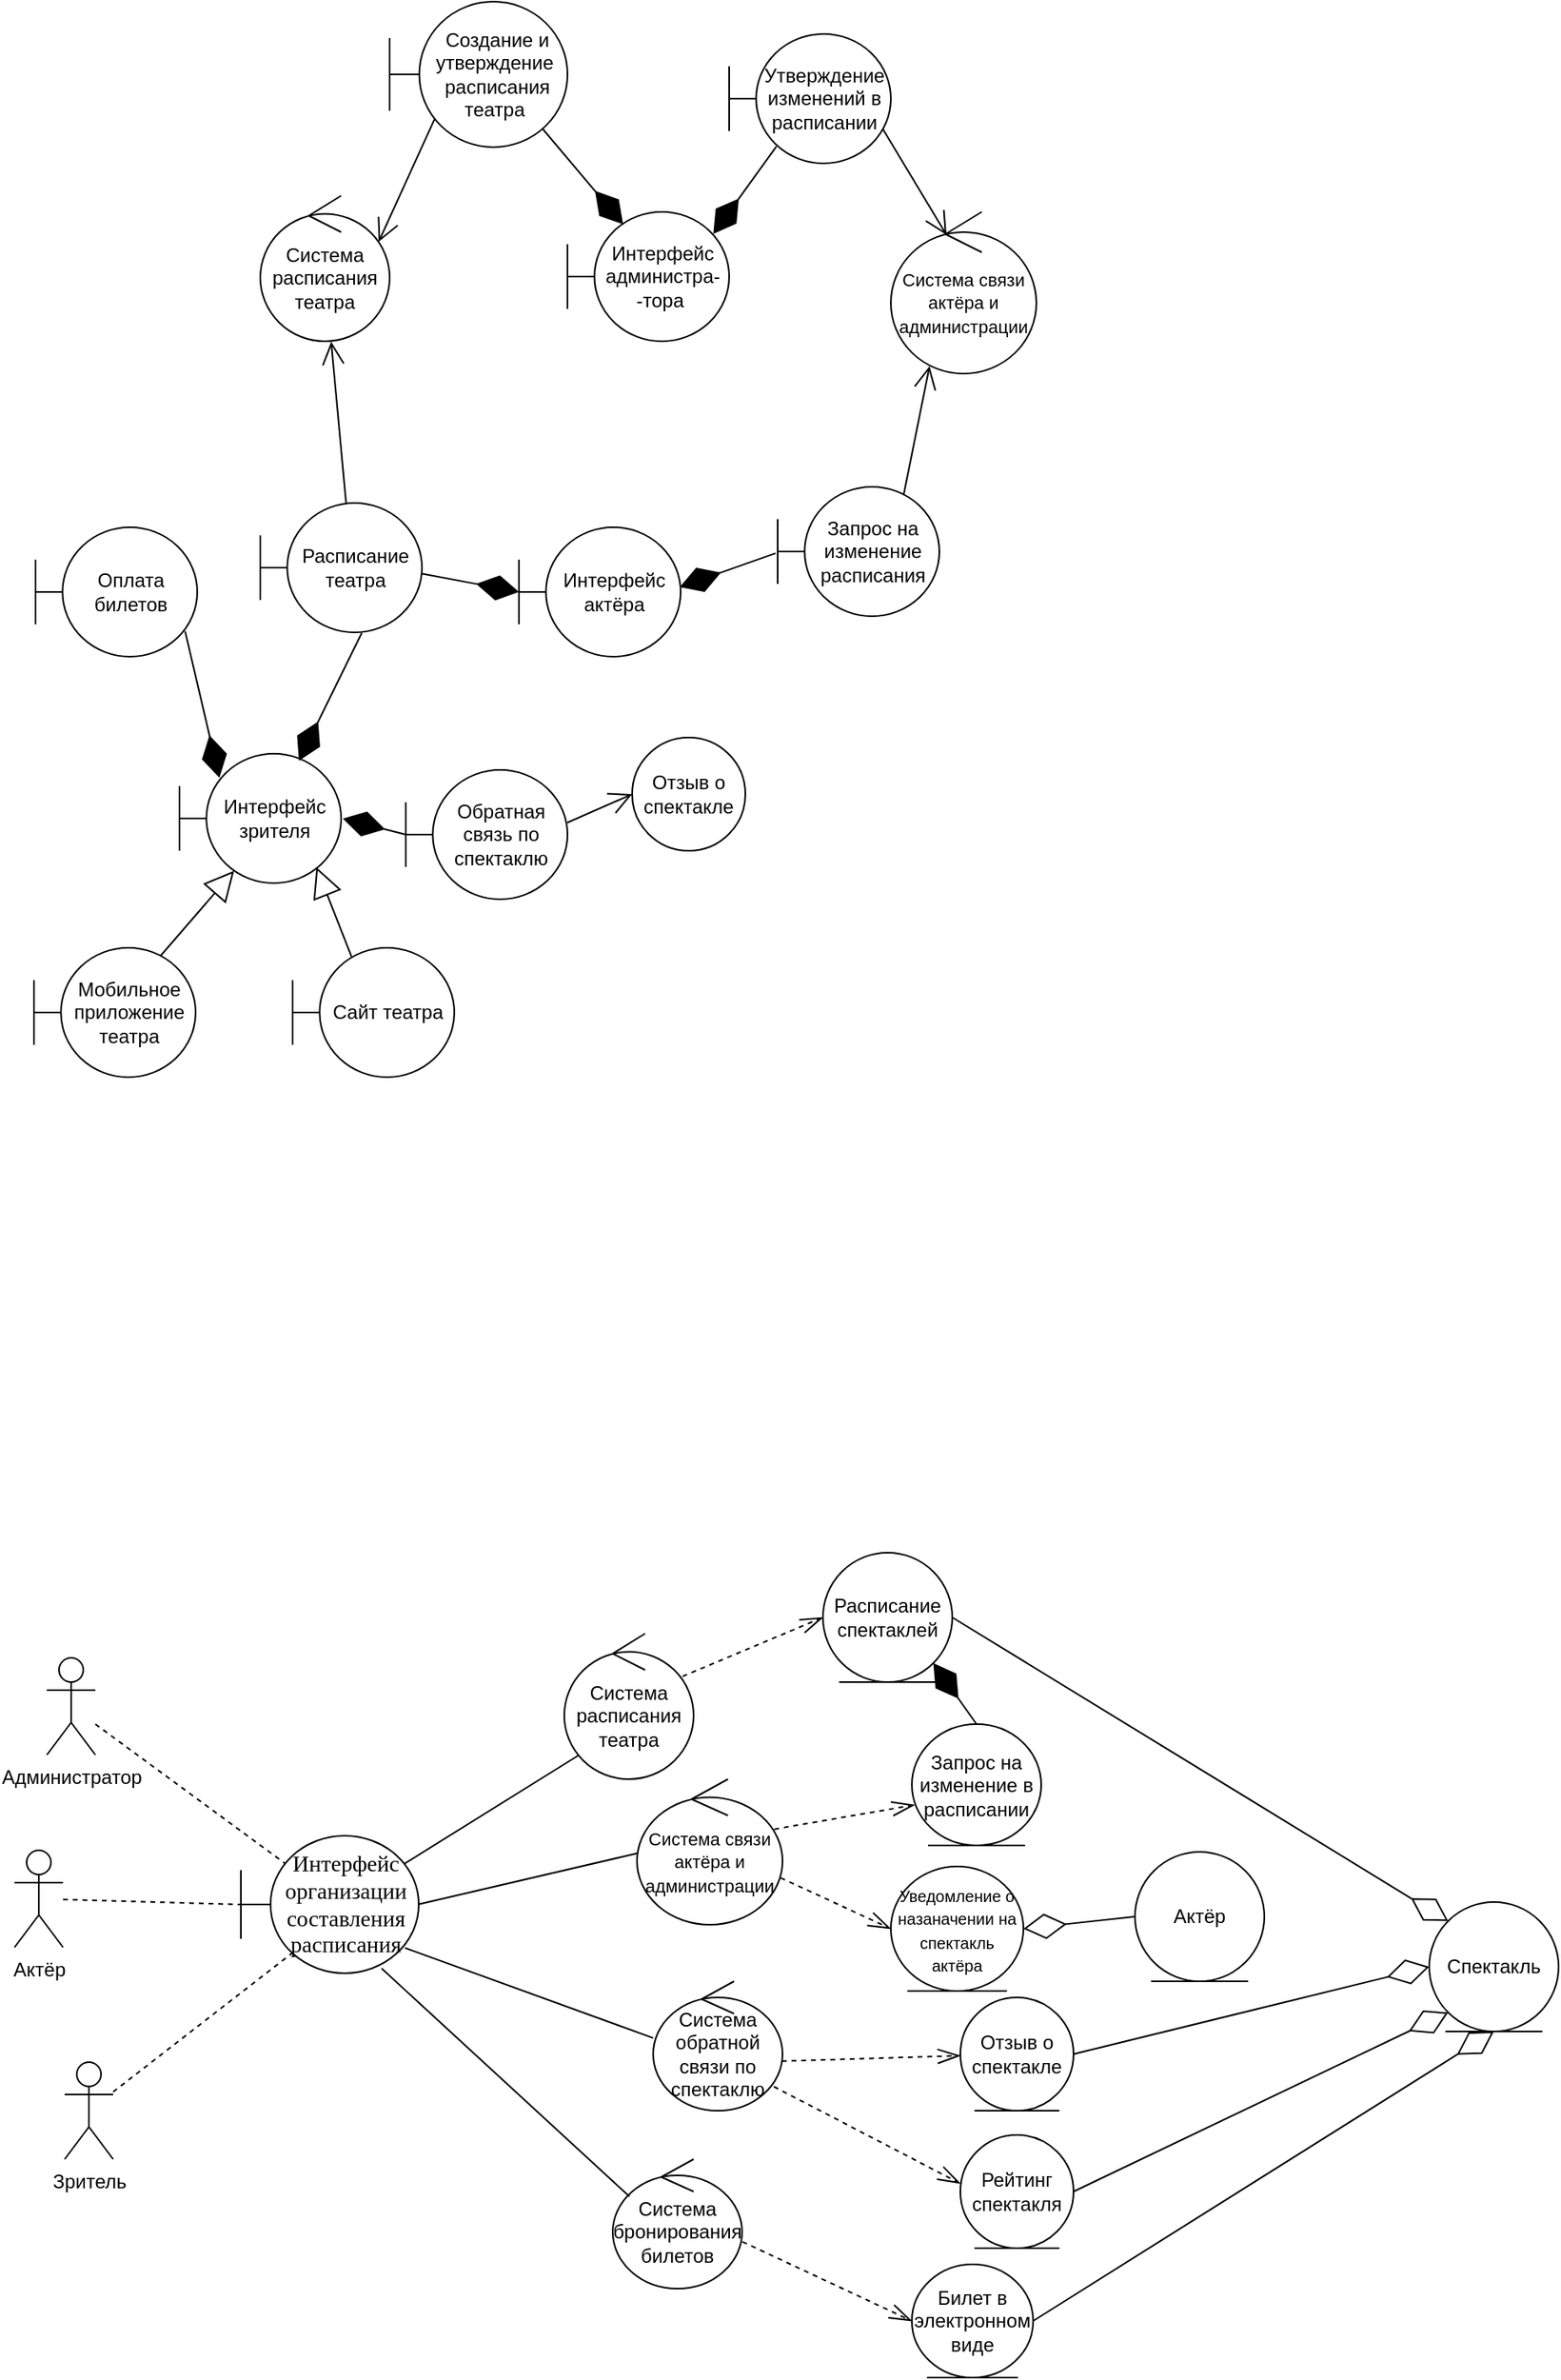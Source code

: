 <mxfile version="26.0.16">
  <diagram name="Страница — 1" id="Lae9r_kNuf718TAuMmvB">
    <mxGraphModel dx="1149" dy="789" grid="0" gridSize="10" guides="1" tooltips="1" connect="1" arrows="1" fold="1" page="1" pageScale="1" pageWidth="827" pageHeight="1169" math="0" shadow="0">
      <root>
        <mxCell id="0" />
        <mxCell id="1" parent="0" />
        <mxCell id="AYlUP3hrQS5FX7PXldH9-11" value="Интерфейс зрителя" style="shape=umlBoundary;whiteSpace=wrap;html=1;" parent="1" vertex="1">
          <mxGeometry x="140" y="690" width="100" height="80" as="geometry" />
        </mxCell>
        <mxCell id="AYlUP3hrQS5FX7PXldH9-12" value="Интерфейс админис&lt;span style=&quot;background-color: transparent; color: light-dark(rgb(0, 0, 0), rgb(255, 255, 255));&quot;&gt;тра-&lt;/span&gt;&lt;div&gt;&lt;span style=&quot;background-color: transparent; color: light-dark(rgb(0, 0, 0), rgb(255, 255, 255));&quot;&gt;-тора&amp;nbsp;&lt;/span&gt;&lt;/div&gt;" style="shape=umlBoundary;whiteSpace=wrap;html=1;" parent="1" vertex="1">
          <mxGeometry x="380" y="355" width="100" height="80" as="geometry" />
        </mxCell>
        <mxCell id="AYlUP3hrQS5FX7PXldH9-24" value="Мобильное приложение&lt;div&gt;театра&lt;/div&gt;" style="shape=umlBoundary;whiteSpace=wrap;html=1;" parent="1" vertex="1">
          <mxGeometry x="50" y="810" width="100" height="80" as="geometry" />
        </mxCell>
        <mxCell id="AYlUP3hrQS5FX7PXldH9-25" value="Сайт театра" style="shape=umlBoundary;whiteSpace=wrap;html=1;" parent="1" vertex="1">
          <mxGeometry x="210" y="810" width="100" height="80" as="geometry" />
        </mxCell>
        <mxCell id="AYlUP3hrQS5FX7PXldH9-26" value="" style="endArrow=block;endSize=16;endFill=0;html=1;rounded=0;exitX=0.784;exitY=0.061;exitDx=0;exitDy=0;exitPerimeter=0;entryX=0.338;entryY=0.905;entryDx=0;entryDy=0;entryPerimeter=0;" parent="1" source="AYlUP3hrQS5FX7PXldH9-24" target="AYlUP3hrQS5FX7PXldH9-11" edge="1">
          <mxGeometry width="160" relative="1" as="geometry">
            <mxPoint x="110" y="670" as="sourcePoint" />
            <mxPoint x="270" y="670" as="targetPoint" />
          </mxGeometry>
        </mxCell>
        <mxCell id="AYlUP3hrQS5FX7PXldH9-27" value="" style="endArrow=block;endSize=16;endFill=0;html=1;rounded=0;exitX=0.364;exitY=0.068;exitDx=0;exitDy=0;exitPerimeter=0;entryX=0.847;entryY=0.878;entryDx=0;entryDy=0;entryPerimeter=0;" parent="1" source="AYlUP3hrQS5FX7PXldH9-25" target="AYlUP3hrQS5FX7PXldH9-11" edge="1">
          <mxGeometry width="160" relative="1" as="geometry">
            <mxPoint x="148" y="835" as="sourcePoint" />
            <mxPoint x="185" y="771" as="targetPoint" />
          </mxGeometry>
        </mxCell>
        <mxCell id="AYlUP3hrQS5FX7PXldH9-28" value="Обратная связь по спектаклю" style="shape=umlBoundary;whiteSpace=wrap;html=1;" parent="1" vertex="1">
          <mxGeometry x="280" y="700" width="100" height="80" as="geometry" />
        </mxCell>
        <mxCell id="AYlUP3hrQS5FX7PXldH9-29" value="Отзыв о спектакле" style="ellipse;whiteSpace=wrap;html=1;" parent="1" vertex="1">
          <mxGeometry x="420" y="680" width="70" height="70" as="geometry" />
        </mxCell>
        <mxCell id="AYlUP3hrQS5FX7PXldH9-31" value="" style="endArrow=diamondThin;endFill=1;endSize=24;html=1;rounded=0;exitX=0;exitY=0.5;exitDx=0;exitDy=0;exitPerimeter=0;entryX=1.011;entryY=0.502;entryDx=0;entryDy=0;entryPerimeter=0;" parent="1" source="AYlUP3hrQS5FX7PXldH9-28" target="AYlUP3hrQS5FX7PXldH9-11" edge="1">
          <mxGeometry width="160" relative="1" as="geometry">
            <mxPoint x="213" y="605" as="sourcePoint" />
            <mxPoint x="240" y="720" as="targetPoint" />
          </mxGeometry>
        </mxCell>
        <mxCell id="AYlUP3hrQS5FX7PXldH9-32" value="" style="endArrow=open;endFill=1;endSize=12;html=1;rounded=0;entryX=0;entryY=0.5;entryDx=0;entryDy=0;exitX=0.999;exitY=0.408;exitDx=0;exitDy=0;exitPerimeter=0;" parent="1" source="AYlUP3hrQS5FX7PXldH9-28" target="AYlUP3hrQS5FX7PXldH9-29" edge="1">
          <mxGeometry width="160" relative="1" as="geometry">
            <mxPoint x="40" y="570" as="sourcePoint" />
            <mxPoint x="200" y="570" as="targetPoint" />
          </mxGeometry>
        </mxCell>
        <mxCell id="AYlUP3hrQS5FX7PXldH9-34" value="Расписание театра" style="shape=umlBoundary;whiteSpace=wrap;html=1;" parent="1" vertex="1">
          <mxGeometry x="190" y="535" width="100" height="80" as="geometry" />
        </mxCell>
        <mxCell id="AYlUP3hrQS5FX7PXldH9-35" value="" style="endArrow=diamondThin;endFill=1;endSize=24;html=1;rounded=0;exitX=0.628;exitY=1.003;exitDx=0;exitDy=0;exitPerimeter=0;entryX=0.739;entryY=0.054;entryDx=0;entryDy=0;entryPerimeter=0;" parent="1" source="AYlUP3hrQS5FX7PXldH9-34" target="AYlUP3hrQS5FX7PXldH9-11" edge="1">
          <mxGeometry width="160" relative="1" as="geometry">
            <mxPoint x="474" y="716" as="sourcePoint" />
            <mxPoint x="188" y="690" as="targetPoint" />
          </mxGeometry>
        </mxCell>
        <mxCell id="AYlUP3hrQS5FX7PXldH9-36" value="Система расписания театра" style="ellipse;shape=umlControl;whiteSpace=wrap;html=1;" parent="1" vertex="1">
          <mxGeometry x="190" y="345" width="80" height="90" as="geometry" />
        </mxCell>
        <mxCell id="AYlUP3hrQS5FX7PXldH9-37" value="" style="endArrow=open;endFill=1;endSize=12;html=1;rounded=0;entryX=0.548;entryY=1.003;entryDx=0;entryDy=0;entryPerimeter=0;exitX=0.531;exitY=0.006;exitDx=0;exitDy=0;exitPerimeter=0;" parent="1" source="AYlUP3hrQS5FX7PXldH9-34" target="AYlUP3hrQS5FX7PXldH9-36" edge="1">
          <mxGeometry width="160" relative="1" as="geometry">
            <mxPoint x="223" y="525" as="sourcePoint" />
            <mxPoint x="260" y="395" as="targetPoint" />
          </mxGeometry>
        </mxCell>
        <mxCell id="AYlUP3hrQS5FX7PXldH9-41" value="&amp;nbsp;Создание и утверждение&lt;div&gt;&lt;span style=&quot;background-color: transparent; color: light-dark(rgb(0, 0, 0), rgb(255, 255, 255));&quot;&gt;&amp;nbsp;расписания театра&lt;/span&gt;&lt;/div&gt;" style="shape=umlBoundary;whiteSpace=wrap;html=1;" parent="1" vertex="1">
          <mxGeometry x="270" y="225" width="110" height="90" as="geometry" />
        </mxCell>
        <mxCell id="AYlUP3hrQS5FX7PXldH9-42" value="" style="endArrow=diamondThin;endFill=1;endSize=24;html=1;rounded=0;exitX=0.861;exitY=0.875;exitDx=0;exitDy=0;exitPerimeter=0;entryX=0.344;entryY=0.096;entryDx=0;entryDy=0;entryPerimeter=0;" parent="1" source="AYlUP3hrQS5FX7PXldH9-41" target="AYlUP3hrQS5FX7PXldH9-12" edge="1">
          <mxGeometry width="160" relative="1" as="geometry">
            <mxPoint x="270" y="575" as="sourcePoint" />
            <mxPoint x="364" y="405" as="targetPoint" />
          </mxGeometry>
        </mxCell>
        <mxCell id="AYlUP3hrQS5FX7PXldH9-43" value="" style="endArrow=open;endFill=1;endSize=12;html=1;rounded=0;entryX=0.915;entryY=0.317;entryDx=0;entryDy=0;entryPerimeter=0;exitX=0.252;exitY=0.809;exitDx=0;exitDy=0;exitPerimeter=0;" parent="1" source="AYlUP3hrQS5FX7PXldH9-41" target="AYlUP3hrQS5FX7PXldH9-36" edge="1">
          <mxGeometry width="160" relative="1" as="geometry">
            <mxPoint x="320" y="665" as="sourcePoint" />
            <mxPoint x="480" y="665" as="targetPoint" />
          </mxGeometry>
        </mxCell>
        <mxCell id="AYlUP3hrQS5FX7PXldH9-45" value="Интерфейс актёра" style="shape=umlBoundary;whiteSpace=wrap;html=1;" parent="1" vertex="1">
          <mxGeometry x="350" y="550" width="100" height="80" as="geometry" />
        </mxCell>
        <mxCell id="AYlUP3hrQS5FX7PXldH9-46" value="Утверждение изменений в расписании" style="shape=umlBoundary;whiteSpace=wrap;html=1;" parent="1" vertex="1">
          <mxGeometry x="480" y="245" width="100" height="80" as="geometry" />
        </mxCell>
        <mxCell id="AYlUP3hrQS5FX7PXldH9-47" value="&lt;font style=&quot;font-size: 11px;&quot;&gt;Система связи актёра и администрации&lt;/font&gt;" style="ellipse;shape=umlControl;whiteSpace=wrap;html=1;" parent="1" vertex="1">
          <mxGeometry x="580" y="355" width="90" height="100" as="geometry" />
        </mxCell>
        <mxCell id="AYlUP3hrQS5FX7PXldH9-48" value="" style="endArrow=diamondThin;endFill=1;endSize=24;html=1;rounded=0;exitX=0.292;exitY=0.87;exitDx=0;exitDy=0;exitPerimeter=0;entryX=0.902;entryY=0.17;entryDx=0;entryDy=0;entryPerimeter=0;" parent="1" source="AYlUP3hrQS5FX7PXldH9-46" target="AYlUP3hrQS5FX7PXldH9-12" edge="1">
          <mxGeometry width="160" relative="1" as="geometry">
            <mxPoint x="366" y="325" as="sourcePoint" />
            <mxPoint x="397" y="426" as="targetPoint" />
          </mxGeometry>
        </mxCell>
        <mxCell id="AYlUP3hrQS5FX7PXldH9-49" value="" style="endArrow=open;endFill=1;endSize=12;html=1;rounded=0;entryX=0.383;entryY=0.143;entryDx=0;entryDy=0;entryPerimeter=0;exitX=0.952;exitY=0.737;exitDx=0;exitDy=0;exitPerimeter=0;" parent="1" source="AYlUP3hrQS5FX7PXldH9-46" target="AYlUP3hrQS5FX7PXldH9-47" edge="1">
          <mxGeometry width="160" relative="1" as="geometry">
            <mxPoint x="500" y="375" as="sourcePoint" />
            <mxPoint x="510" y="445" as="targetPoint" />
          </mxGeometry>
        </mxCell>
        <mxCell id="AYlUP3hrQS5FX7PXldH9-51" value="Запрос на изменение расписания" style="shape=umlBoundary;whiteSpace=wrap;html=1;" parent="1" vertex="1">
          <mxGeometry x="510" y="525" width="100" height="80" as="geometry" />
        </mxCell>
        <mxCell id="AYlUP3hrQS5FX7PXldH9-52" value="" style="endArrow=diamondThin;endFill=1;endSize=24;html=1;rounded=0;exitX=-0.013;exitY=0.513;exitDx=0;exitDy=0;exitPerimeter=0;entryX=0.995;entryY=0.462;entryDx=0;entryDy=0;entryPerimeter=0;" parent="1" source="AYlUP3hrQS5FX7PXldH9-51" target="AYlUP3hrQS5FX7PXldH9-45" edge="1">
          <mxGeometry width="160" relative="1" as="geometry">
            <mxPoint x="469" y="555" as="sourcePoint" />
            <mxPoint x="399" y="655" as="targetPoint" />
          </mxGeometry>
        </mxCell>
        <mxCell id="AYlUP3hrQS5FX7PXldH9-53" value="" style="endArrow=diamondThin;endFill=1;endSize=24;html=1;rounded=0;exitX=0.996;exitY=0.545;exitDx=0;exitDy=0;exitPerimeter=0;entryX=0;entryY=0.5;entryDx=0;entryDy=0;entryPerimeter=0;" parent="1" source="AYlUP3hrQS5FX7PXldH9-34" target="AYlUP3hrQS5FX7PXldH9-45" edge="1">
          <mxGeometry width="160" relative="1" as="geometry">
            <mxPoint x="509" y="544" as="sourcePoint" />
            <mxPoint x="458" y="599" as="targetPoint" />
          </mxGeometry>
        </mxCell>
        <mxCell id="AYlUP3hrQS5FX7PXldH9-54" value="" style="endArrow=open;endFill=1;endSize=12;html=1;rounded=0;entryX=0.266;entryY=0.954;entryDx=0;entryDy=0;entryPerimeter=0;exitX=0.779;exitY=0.064;exitDx=0;exitDy=0;exitPerimeter=0;" parent="1" source="AYlUP3hrQS5FX7PXldH9-51" target="AYlUP3hrQS5FX7PXldH9-47" edge="1">
          <mxGeometry width="160" relative="1" as="geometry">
            <mxPoint x="252" y="551" as="sourcePoint" />
            <mxPoint x="199" y="440" as="targetPoint" />
          </mxGeometry>
        </mxCell>
        <mxCell id="La-TRNCOd_0NJCZ-uN-B-1" value="Оплата билетов" style="shape=umlBoundary;whiteSpace=wrap;html=1;" parent="1" vertex="1">
          <mxGeometry x="51" y="550" width="100" height="80" as="geometry" />
        </mxCell>
        <mxCell id="La-TRNCOd_0NJCZ-uN-B-2" value="" style="endArrow=diamondThin;endFill=1;endSize=24;html=1;rounded=0;exitX=0.925;exitY=0.804;exitDx=0;exitDy=0;exitPerimeter=0;entryX=0.247;entryY=0.186;entryDx=0;entryDy=0;entryPerimeter=0;" parent="1" source="La-TRNCOd_0NJCZ-uN-B-1" target="AYlUP3hrQS5FX7PXldH9-11" edge="1">
          <mxGeometry width="160" relative="1" as="geometry">
            <mxPoint x="180" y="570" as="sourcePoint" />
            <mxPoint x="340" y="570" as="targetPoint" />
          </mxGeometry>
        </mxCell>
        <mxCell id="La-TRNCOd_0NJCZ-uN-B-3" value="Администратор" style="shape=umlActor;verticalLabelPosition=bottom;verticalAlign=top;html=1;" parent="1" vertex="1">
          <mxGeometry x="58" y="1249" width="30" height="60" as="geometry" />
        </mxCell>
        <mxCell id="La-TRNCOd_0NJCZ-uN-B-4" value="Актёр" style="shape=umlActor;verticalLabelPosition=bottom;verticalAlign=top;html=1;" parent="1" vertex="1">
          <mxGeometry x="38" y="1368" width="30" height="60" as="geometry" />
        </mxCell>
        <mxCell id="La-TRNCOd_0NJCZ-uN-B-5" value="Зритель" style="shape=umlActor;verticalLabelPosition=bottom;verticalAlign=top;html=1;" parent="1" vertex="1">
          <mxGeometry x="69" y="1499" width="30" height="60" as="geometry" />
        </mxCell>
        <mxCell id="La-TRNCOd_0NJCZ-uN-B-6" value="&lt;div&gt;&lt;span style=&quot;font-family: &amp;quot;Times New Roman&amp;quot;, serif;&quot;&gt;&lt;font style=&quot;font-size: 14px;&quot;&gt;Интерфейс&lt;/font&gt;&lt;/span&gt;&lt;/div&gt;&lt;span style=&quot;font-family: &amp;quot;Times New Roman&amp;quot;, serif;&quot;&gt;&lt;font style=&quot;font-size: 14px;&quot;&gt;организации составления расписания&lt;/font&gt;&lt;br&gt;&lt;/span&gt;" style="shape=umlBoundary;whiteSpace=wrap;html=1;" parent="1" vertex="1">
          <mxGeometry x="178" y="1359" width="110" height="85" as="geometry" />
        </mxCell>
        <mxCell id="La-TRNCOd_0NJCZ-uN-B-7" value="" style="endArrow=none;dashed=1;endFill=0;endSize=12;html=1;rounded=0;startFill=0;entryX=0.25;entryY=0.203;entryDx=0;entryDy=0;entryPerimeter=0;" parent="1" source="La-TRNCOd_0NJCZ-uN-B-3" target="La-TRNCOd_0NJCZ-uN-B-6" edge="1">
          <mxGeometry width="160" relative="1" as="geometry">
            <mxPoint x="248" y="1439" as="sourcePoint" />
            <mxPoint x="208" y="1379" as="targetPoint" />
          </mxGeometry>
        </mxCell>
        <mxCell id="La-TRNCOd_0NJCZ-uN-B-8" value="" style="endArrow=none;dashed=1;endFill=0;endSize=12;html=1;rounded=0;startFill=0;entryX=-0.001;entryY=0.5;entryDx=0;entryDy=0;entryPerimeter=0;" parent="1" source="La-TRNCOd_0NJCZ-uN-B-4" target="La-TRNCOd_0NJCZ-uN-B-6" edge="1">
          <mxGeometry width="160" relative="1" as="geometry">
            <mxPoint x="98" y="1300" as="sourcePoint" />
            <mxPoint x="216" y="1387" as="targetPoint" />
          </mxGeometry>
        </mxCell>
        <mxCell id="La-TRNCOd_0NJCZ-uN-B-9" value="" style="endArrow=none;dashed=1;endFill=0;endSize=12;html=1;rounded=0;startFill=0;entryX=0.289;entryY=0.853;entryDx=0;entryDy=0;entryPerimeter=0;" parent="1" source="La-TRNCOd_0NJCZ-uN-B-5" target="La-TRNCOd_0NJCZ-uN-B-6" edge="1">
          <mxGeometry width="160" relative="1" as="geometry">
            <mxPoint x="108" y="1310" as="sourcePoint" />
            <mxPoint x="226" y="1397" as="targetPoint" />
          </mxGeometry>
        </mxCell>
        <mxCell id="La-TRNCOd_0NJCZ-uN-B-10" value="Система расписания театра" style="ellipse;shape=umlControl;whiteSpace=wrap;html=1;" parent="1" vertex="1">
          <mxGeometry x="378" y="1234" width="80" height="90" as="geometry" />
        </mxCell>
        <mxCell id="La-TRNCOd_0NJCZ-uN-B-11" value="&lt;font style=&quot;font-size: 11px;&quot;&gt;Система связи актёра и администрации&lt;/font&gt;" style="ellipse;shape=umlControl;whiteSpace=wrap;html=1;" parent="1" vertex="1">
          <mxGeometry x="423" y="1324" width="90" height="90" as="geometry" />
        </mxCell>
        <mxCell id="La-TRNCOd_0NJCZ-uN-B-13" value="" style="endArrow=none;endFill=1;endSize=12;html=1;rounded=0;startFill=0;entryX=0.111;entryY=0.836;entryDx=0;entryDy=0;entryPerimeter=0;exitX=0.919;exitY=0.204;exitDx=0;exitDy=0;exitPerimeter=0;" parent="1" source="La-TRNCOd_0NJCZ-uN-B-6" target="La-TRNCOd_0NJCZ-uN-B-10" edge="1">
          <mxGeometry width="160" relative="1" as="geometry">
            <mxPoint x="218" y="1434" as="sourcePoint" />
            <mxPoint x="378" y="1434" as="targetPoint" />
          </mxGeometry>
        </mxCell>
        <mxCell id="La-TRNCOd_0NJCZ-uN-B-14" value="" style="endArrow=none;endFill=1;endSize=12;html=1;rounded=0;startFill=0;entryX=0;entryY=0.51;entryDx=0;entryDy=0;entryPerimeter=0;exitX=0.995;exitY=0.5;exitDx=0;exitDy=0;exitPerimeter=0;" parent="1" source="La-TRNCOd_0NJCZ-uN-B-6" target="La-TRNCOd_0NJCZ-uN-B-11" edge="1">
          <mxGeometry width="160" relative="1" as="geometry">
            <mxPoint x="289" y="1387" as="sourcePoint" />
            <mxPoint x="397" y="1319" as="targetPoint" />
          </mxGeometry>
        </mxCell>
        <mxCell id="La-TRNCOd_0NJCZ-uN-B-19" value="Система обратной связи по спектаклю" style="ellipse;shape=umlControl;whiteSpace=wrap;html=1;" parent="1" vertex="1">
          <mxGeometry x="433" y="1449" width="80" height="80" as="geometry" />
        </mxCell>
        <mxCell id="La-TRNCOd_0NJCZ-uN-B-21" value="" style="endArrow=openThin;dashed=1;endFill=0;endSize=12;html=1;rounded=0;exitX=0.995;exitY=0.617;exitDx=0;exitDy=0;exitPerimeter=0;" parent="1" source="La-TRNCOd_0NJCZ-uN-B-19" target="La-TRNCOd_0NJCZ-uN-B-22" edge="1">
          <mxGeometry width="160" relative="1" as="geometry">
            <mxPoint x="368" y="1504" as="sourcePoint" />
            <mxPoint x="588" y="1644" as="targetPoint" />
          </mxGeometry>
        </mxCell>
        <mxCell id="La-TRNCOd_0NJCZ-uN-B-22" value="Отзыв о спектакле" style="ellipse;shape=umlEntity;whiteSpace=wrap;html=1;" parent="1" vertex="1">
          <mxGeometry x="623" y="1459" width="70" height="70" as="geometry" />
        </mxCell>
        <mxCell id="La-TRNCOd_0NJCZ-uN-B-24" value="" style="endArrow=openThin;dashed=1;endFill=0;endSize=12;html=1;rounded=0;exitX=0.915;exitY=0.294;exitDx=0;exitDy=0;exitPerimeter=0;entryX=0;entryY=0.5;entryDx=0;entryDy=0;" parent="1" source="La-TRNCOd_0NJCZ-uN-B-10" target="La-TRNCOd_0NJCZ-uN-B-26" edge="1">
          <mxGeometry width="160" relative="1" as="geometry">
            <mxPoint x="488" y="1184" as="sourcePoint" />
            <mxPoint x="520.145" y="1236.922" as="targetPoint" />
          </mxGeometry>
        </mxCell>
        <mxCell id="La-TRNCOd_0NJCZ-uN-B-26" value="Расписание спектаклей" style="ellipse;shape=umlEntity;whiteSpace=wrap;html=1;" parent="1" vertex="1">
          <mxGeometry x="538" y="1184" width="80" height="80" as="geometry" />
        </mxCell>
        <mxCell id="La-TRNCOd_0NJCZ-uN-B-27" value="Система бронирования билетов" style="ellipse;shape=umlControl;whiteSpace=wrap;html=1;" parent="1" vertex="1">
          <mxGeometry x="408" y="1559" width="80" height="80" as="geometry" />
        </mxCell>
        <mxCell id="La-TRNCOd_0NJCZ-uN-B-28" value="" style="endArrow=none;endFill=1;endSize=12;html=1;rounded=0;startFill=0;entryX=0;entryY=0.438;entryDx=0;entryDy=0;entryPerimeter=0;exitX=0.923;exitY=0.816;exitDx=0;exitDy=0;exitPerimeter=0;" parent="1" source="La-TRNCOd_0NJCZ-uN-B-6" target="La-TRNCOd_0NJCZ-uN-B-19" edge="1">
          <mxGeometry width="160" relative="1" as="geometry">
            <mxPoint x="297" y="1414" as="sourcePoint" />
            <mxPoint x="443" y="1415" as="targetPoint" />
          </mxGeometry>
        </mxCell>
        <mxCell id="La-TRNCOd_0NJCZ-uN-B-29" value="" style="endArrow=none;endFill=1;endSize=12;html=1;rounded=0;startFill=0;entryX=0.129;entryY=0.288;entryDx=0;entryDy=0;entryPerimeter=0;exitX=0.791;exitY=0.965;exitDx=0;exitDy=0;exitPerimeter=0;" parent="1" source="La-TRNCOd_0NJCZ-uN-B-6" target="La-TRNCOd_0NJCZ-uN-B-27" edge="1">
          <mxGeometry width="160" relative="1" as="geometry">
            <mxPoint x="290" y="1442" as="sourcePoint" />
            <mxPoint x="443" y="1509" as="targetPoint" />
          </mxGeometry>
        </mxCell>
        <mxCell id="La-TRNCOd_0NJCZ-uN-B-31" value="" style="endArrow=openThin;dashed=1;endFill=0;endSize=12;html=1;rounded=0;exitX=0.943;exitY=0.344;exitDx=0;exitDy=0;exitPerimeter=0;entryX=0.021;entryY=0.666;entryDx=0;entryDy=0;entryPerimeter=0;" parent="1" source="La-TRNCOd_0NJCZ-uN-B-11" target="La-TRNCOd_0NJCZ-uN-B-32" edge="1">
          <mxGeometry width="160" relative="1" as="geometry">
            <mxPoint x="548" y="1434.01" as="sourcePoint" />
            <mxPoint x="555.0" y="1320.5" as="targetPoint" />
          </mxGeometry>
        </mxCell>
        <mxCell id="La-TRNCOd_0NJCZ-uN-B-32" value="Запрос на изменение в расписании" style="ellipse;shape=umlEntity;whiteSpace=wrap;html=1;" parent="1" vertex="1">
          <mxGeometry x="593" y="1290" width="80" height="75" as="geometry" />
        </mxCell>
        <mxCell id="La-TRNCOd_0NJCZ-uN-B-33" value="" style="endArrow=openThin;dashed=1;endFill=0;endSize=12;html=1;rounded=0;exitX=0.987;exitY=0.678;exitDx=0;exitDy=0;exitPerimeter=0;entryX=0;entryY=0.5;entryDx=0;entryDy=0;" parent="1" source="La-TRNCOd_0NJCZ-uN-B-11" target="3oEZIfhFD1XG3LHfFQwg-4" edge="1">
          <mxGeometry width="160" relative="1" as="geometry">
            <mxPoint x="528" y="1379" as="sourcePoint" />
            <mxPoint x="588" y="1406" as="targetPoint" />
          </mxGeometry>
        </mxCell>
        <mxCell id="La-TRNCOd_0NJCZ-uN-B-34" value="" style="endArrow=openThin;dashed=1;endFill=0;endSize=12;html=1;rounded=0;exitX=1.003;exitY=0.638;exitDx=0;exitDy=0;exitPerimeter=0;entryX=0;entryY=0.5;entryDx=0;entryDy=0;" parent="1" source="La-TRNCOd_0NJCZ-uN-B-27" target="La-TRNCOd_0NJCZ-uN-B-37" edge="1">
          <mxGeometry width="160" relative="1" as="geometry">
            <mxPoint x="521" y="1514" as="sourcePoint" />
            <mxPoint x="558" y="1624" as="targetPoint" />
          </mxGeometry>
        </mxCell>
        <mxCell id="La-TRNCOd_0NJCZ-uN-B-35" value="Рейтинг спектакля" style="ellipse;shape=umlEntity;whiteSpace=wrap;html=1;" parent="1" vertex="1">
          <mxGeometry x="623" y="1544" width="70" height="70" as="geometry" />
        </mxCell>
        <mxCell id="La-TRNCOd_0NJCZ-uN-B-36" value="" style="endArrow=openThin;dashed=1;endFill=0;endSize=12;html=1;rounded=0;exitX=0.933;exitY=0.814;exitDx=0;exitDy=0;exitPerimeter=0;entryX=0;entryY=0.429;entryDx=0;entryDy=0;entryPerimeter=0;" parent="1" source="La-TRNCOd_0NJCZ-uN-B-19" target="La-TRNCOd_0NJCZ-uN-B-35" edge="1">
          <mxGeometry width="160" relative="1" as="geometry">
            <mxPoint x="523" y="1508" as="sourcePoint" />
            <mxPoint x="623" y="1516" as="targetPoint" />
          </mxGeometry>
        </mxCell>
        <mxCell id="La-TRNCOd_0NJCZ-uN-B-37" value="Билет в электронном виде" style="ellipse;shape=umlEntity;whiteSpace=wrap;html=1;" parent="1" vertex="1">
          <mxGeometry x="593" y="1624" width="75" height="70" as="geometry" />
        </mxCell>
        <mxCell id="3oEZIfhFD1XG3LHfFQwg-2" value="" style="endArrow=diamondThin;endFill=1;endSize=24;html=1;rounded=0;entryX=1;entryY=1;entryDx=0;entryDy=0;exitX=0.5;exitY=0;exitDx=0;exitDy=0;" edge="1" parent="1" source="La-TRNCOd_0NJCZ-uN-B-32" target="La-TRNCOd_0NJCZ-uN-B-26">
          <mxGeometry width="160" relative="1" as="geometry">
            <mxPoint x="690" y="1380" as="sourcePoint" />
            <mxPoint x="504" y="1392" as="targetPoint" />
            <Array as="points" />
          </mxGeometry>
        </mxCell>
        <mxCell id="3oEZIfhFD1XG3LHfFQwg-3" value="Актёр" style="ellipse;shape=umlEntity;whiteSpace=wrap;html=1;" vertex="1" parent="1">
          <mxGeometry x="731" y="1369" width="80" height="80" as="geometry" />
        </mxCell>
        <mxCell id="3oEZIfhFD1XG3LHfFQwg-4" value="&lt;font style=&quot;font-size: 10px;&quot;&gt;Уведомление о назаначении на спектакль&lt;/font&gt;&lt;div&gt;&lt;font style=&quot;font-size: 10px;&quot;&gt;актёра&lt;/font&gt;&lt;/div&gt;" style="ellipse;shape=umlEntity;whiteSpace=wrap;html=1;" vertex="1" parent="1">
          <mxGeometry x="580" y="1378" width="82" height="77" as="geometry" />
        </mxCell>
        <mxCell id="3oEZIfhFD1XG3LHfFQwg-7" value="" style="endArrow=diamondThin;endFill=0;endSize=24;html=1;rounded=0;entryX=1;entryY=0.5;entryDx=0;entryDy=0;exitX=0;exitY=0.5;exitDx=0;exitDy=0;" edge="1" parent="1" source="3oEZIfhFD1XG3LHfFQwg-3" target="3oEZIfhFD1XG3LHfFQwg-4">
          <mxGeometry width="160" relative="1" as="geometry">
            <mxPoint x="542" y="1433" as="sourcePoint" />
            <mxPoint x="702" y="1433" as="targetPoint" />
          </mxGeometry>
        </mxCell>
        <mxCell id="3oEZIfhFD1XG3LHfFQwg-8" value="Спектакль" style="ellipse;shape=umlEntity;whiteSpace=wrap;html=1;" vertex="1" parent="1">
          <mxGeometry x="913" y="1400" width="80" height="80" as="geometry" />
        </mxCell>
        <mxCell id="3oEZIfhFD1XG3LHfFQwg-9" value="" style="endArrow=diamondThin;endFill=0;endSize=24;html=1;rounded=0;entryX=0;entryY=0.5;entryDx=0;entryDy=0;exitX=1;exitY=0.5;exitDx=0;exitDy=0;" edge="1" parent="1" source="La-TRNCOd_0NJCZ-uN-B-22" target="3oEZIfhFD1XG3LHfFQwg-8">
          <mxGeometry width="160" relative="1" as="geometry">
            <mxPoint x="770" y="1510" as="sourcePoint" />
            <mxPoint x="710" y="1507" as="targetPoint" />
          </mxGeometry>
        </mxCell>
        <mxCell id="3oEZIfhFD1XG3LHfFQwg-10" value="" style="endArrow=diamondThin;endFill=0;endSize=24;html=1;rounded=0;entryX=0;entryY=1;entryDx=0;entryDy=0;exitX=1;exitY=0.5;exitDx=0;exitDy=0;" edge="1" parent="1" source="La-TRNCOd_0NJCZ-uN-B-35" target="3oEZIfhFD1XG3LHfFQwg-8">
          <mxGeometry width="160" relative="1" as="geometry">
            <mxPoint x="693" y="1584" as="sourcePoint" />
            <mxPoint x="855" y="1574" as="targetPoint" />
          </mxGeometry>
        </mxCell>
        <mxCell id="3oEZIfhFD1XG3LHfFQwg-11" value="" style="endArrow=diamondThin;endFill=0;endSize=24;html=1;rounded=0;entryX=0;entryY=0;entryDx=0;entryDy=0;exitX=1;exitY=0.5;exitDx=0;exitDy=0;" edge="1" parent="1" source="La-TRNCOd_0NJCZ-uN-B-26" target="3oEZIfhFD1XG3LHfFQwg-8">
          <mxGeometry width="160" relative="1" as="geometry">
            <mxPoint x="703" y="1504" as="sourcePoint" />
            <mxPoint x="923" y="1450" as="targetPoint" />
          </mxGeometry>
        </mxCell>
        <mxCell id="3oEZIfhFD1XG3LHfFQwg-12" value="" style="endArrow=diamondThin;endFill=0;endSize=24;html=1;rounded=0;entryX=0.5;entryY=1;entryDx=0;entryDy=0;exitX=1;exitY=0.5;exitDx=0;exitDy=0;" edge="1" parent="1" source="La-TRNCOd_0NJCZ-uN-B-37" target="3oEZIfhFD1XG3LHfFQwg-8">
          <mxGeometry width="160" relative="1" as="geometry">
            <mxPoint x="703" y="1589" as="sourcePoint" />
            <mxPoint x="935" y="1478" as="targetPoint" />
          </mxGeometry>
        </mxCell>
      </root>
    </mxGraphModel>
  </diagram>
</mxfile>
